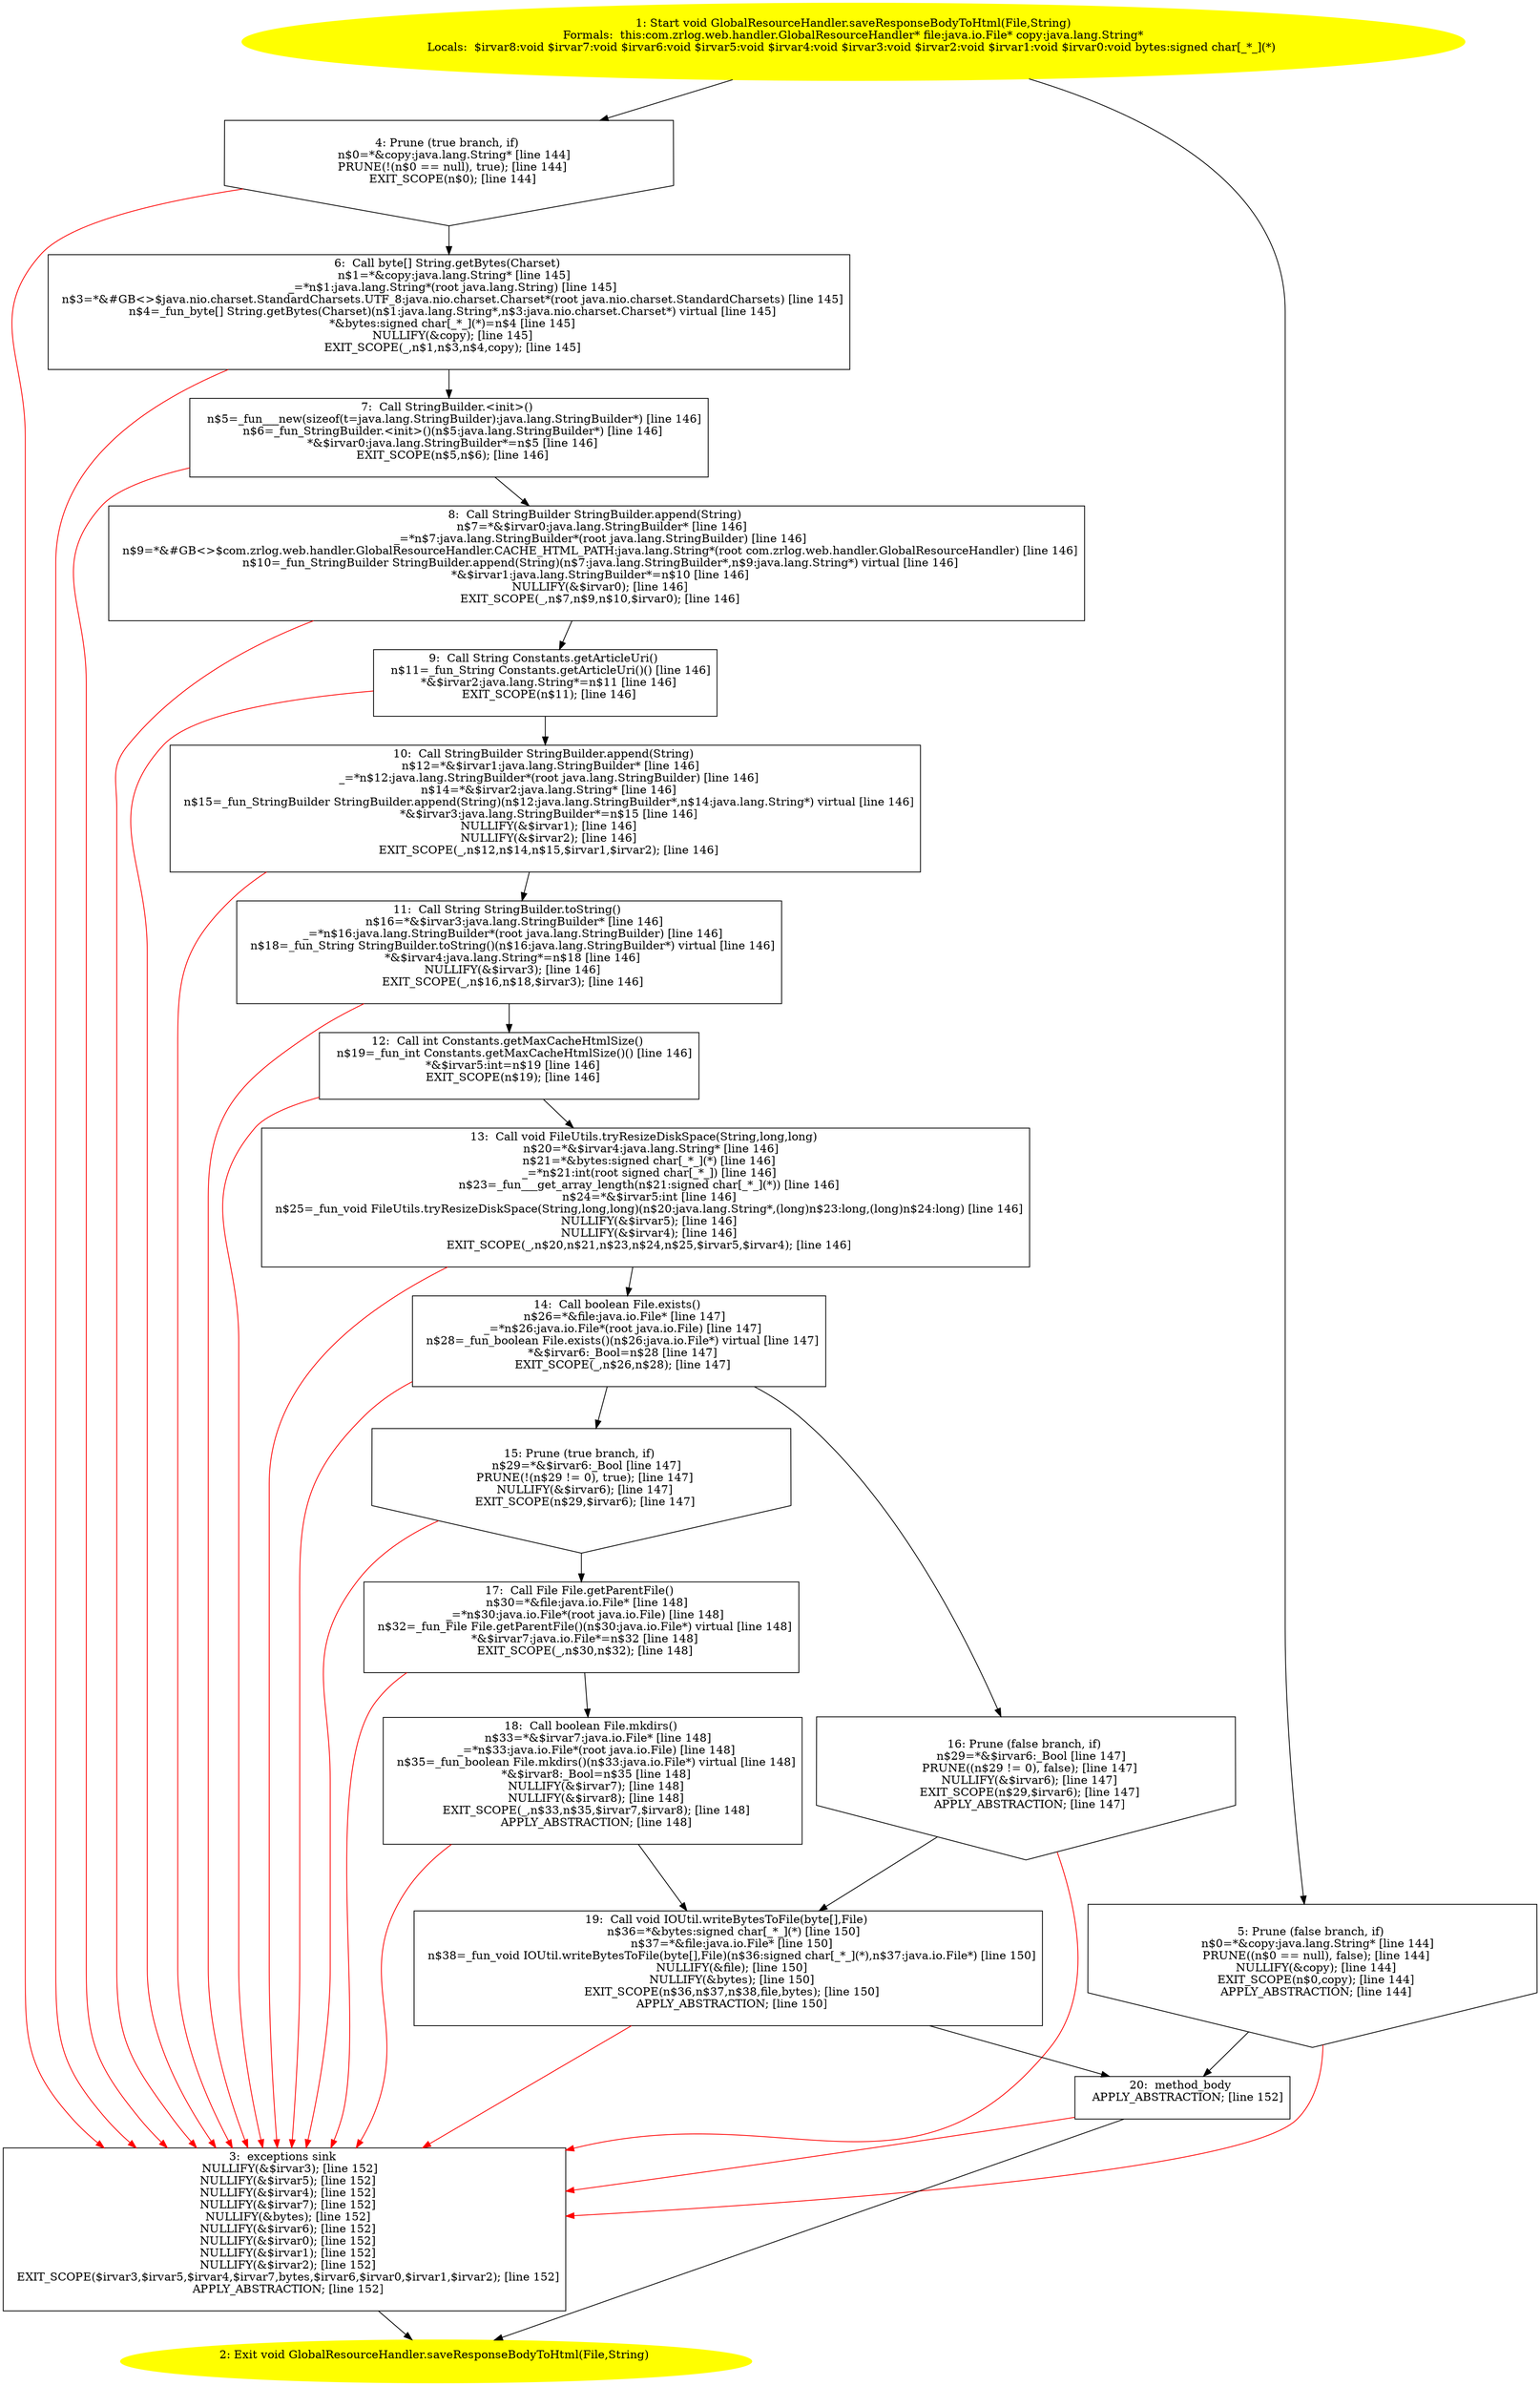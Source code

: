 /* @generated */
digraph cfg {
"com.zrlog.web.handler.GlobalResourceHandler.saveResponseBodyToHtml(java.io.File,java.lang.String):vo.1843cb0d09a92365fa5069470deabde2_1" [label="1: Start void GlobalResourceHandler.saveResponseBodyToHtml(File,String)\nFormals:  this:com.zrlog.web.handler.GlobalResourceHandler* file:java.io.File* copy:java.lang.String*\nLocals:  $irvar8:void $irvar7:void $irvar6:void $irvar5:void $irvar4:void $irvar3:void $irvar2:void $irvar1:void $irvar0:void bytes:signed char[_*_](*) \n  " color=yellow style=filled]
	

	 "com.zrlog.web.handler.GlobalResourceHandler.saveResponseBodyToHtml(java.io.File,java.lang.String):vo.1843cb0d09a92365fa5069470deabde2_1" -> "com.zrlog.web.handler.GlobalResourceHandler.saveResponseBodyToHtml(java.io.File,java.lang.String):vo.1843cb0d09a92365fa5069470deabde2_4" ;
	 "com.zrlog.web.handler.GlobalResourceHandler.saveResponseBodyToHtml(java.io.File,java.lang.String):vo.1843cb0d09a92365fa5069470deabde2_1" -> "com.zrlog.web.handler.GlobalResourceHandler.saveResponseBodyToHtml(java.io.File,java.lang.String):vo.1843cb0d09a92365fa5069470deabde2_5" ;
"com.zrlog.web.handler.GlobalResourceHandler.saveResponseBodyToHtml(java.io.File,java.lang.String):vo.1843cb0d09a92365fa5069470deabde2_2" [label="2: Exit void GlobalResourceHandler.saveResponseBodyToHtml(File,String) \n  " color=yellow style=filled]
	

"com.zrlog.web.handler.GlobalResourceHandler.saveResponseBodyToHtml(java.io.File,java.lang.String):vo.1843cb0d09a92365fa5069470deabde2_3" [label="3:  exceptions sink \n   NULLIFY(&$irvar3); [line 152]\n  NULLIFY(&$irvar5); [line 152]\n  NULLIFY(&$irvar4); [line 152]\n  NULLIFY(&$irvar7); [line 152]\n  NULLIFY(&bytes); [line 152]\n  NULLIFY(&$irvar6); [line 152]\n  NULLIFY(&$irvar0); [line 152]\n  NULLIFY(&$irvar1); [line 152]\n  NULLIFY(&$irvar2); [line 152]\n  EXIT_SCOPE($irvar3,$irvar5,$irvar4,$irvar7,bytes,$irvar6,$irvar0,$irvar1,$irvar2); [line 152]\n  APPLY_ABSTRACTION; [line 152]\n " shape="box"]
	

	 "com.zrlog.web.handler.GlobalResourceHandler.saveResponseBodyToHtml(java.io.File,java.lang.String):vo.1843cb0d09a92365fa5069470deabde2_3" -> "com.zrlog.web.handler.GlobalResourceHandler.saveResponseBodyToHtml(java.io.File,java.lang.String):vo.1843cb0d09a92365fa5069470deabde2_2" ;
"com.zrlog.web.handler.GlobalResourceHandler.saveResponseBodyToHtml(java.io.File,java.lang.String):vo.1843cb0d09a92365fa5069470deabde2_4" [label="4: Prune (true branch, if) \n   n$0=*&copy:java.lang.String* [line 144]\n  PRUNE(!(n$0 == null), true); [line 144]\n  EXIT_SCOPE(n$0); [line 144]\n " shape="invhouse"]
	

	 "com.zrlog.web.handler.GlobalResourceHandler.saveResponseBodyToHtml(java.io.File,java.lang.String):vo.1843cb0d09a92365fa5069470deabde2_4" -> "com.zrlog.web.handler.GlobalResourceHandler.saveResponseBodyToHtml(java.io.File,java.lang.String):vo.1843cb0d09a92365fa5069470deabde2_6" ;
	 "com.zrlog.web.handler.GlobalResourceHandler.saveResponseBodyToHtml(java.io.File,java.lang.String):vo.1843cb0d09a92365fa5069470deabde2_4" -> "com.zrlog.web.handler.GlobalResourceHandler.saveResponseBodyToHtml(java.io.File,java.lang.String):vo.1843cb0d09a92365fa5069470deabde2_3" [color="red" ];
"com.zrlog.web.handler.GlobalResourceHandler.saveResponseBodyToHtml(java.io.File,java.lang.String):vo.1843cb0d09a92365fa5069470deabde2_5" [label="5: Prune (false branch, if) \n   n$0=*&copy:java.lang.String* [line 144]\n  PRUNE((n$0 == null), false); [line 144]\n  NULLIFY(&copy); [line 144]\n  EXIT_SCOPE(n$0,copy); [line 144]\n  APPLY_ABSTRACTION; [line 144]\n " shape="invhouse"]
	

	 "com.zrlog.web.handler.GlobalResourceHandler.saveResponseBodyToHtml(java.io.File,java.lang.String):vo.1843cb0d09a92365fa5069470deabde2_5" -> "com.zrlog.web.handler.GlobalResourceHandler.saveResponseBodyToHtml(java.io.File,java.lang.String):vo.1843cb0d09a92365fa5069470deabde2_20" ;
	 "com.zrlog.web.handler.GlobalResourceHandler.saveResponseBodyToHtml(java.io.File,java.lang.String):vo.1843cb0d09a92365fa5069470deabde2_5" -> "com.zrlog.web.handler.GlobalResourceHandler.saveResponseBodyToHtml(java.io.File,java.lang.String):vo.1843cb0d09a92365fa5069470deabde2_3" [color="red" ];
"com.zrlog.web.handler.GlobalResourceHandler.saveResponseBodyToHtml(java.io.File,java.lang.String):vo.1843cb0d09a92365fa5069470deabde2_6" [label="6:  Call byte[] String.getBytes(Charset) \n   n$1=*&copy:java.lang.String* [line 145]\n  _=*n$1:java.lang.String*(root java.lang.String) [line 145]\n  n$3=*&#GB<>$java.nio.charset.StandardCharsets.UTF_8:java.nio.charset.Charset*(root java.nio.charset.StandardCharsets) [line 145]\n  n$4=_fun_byte[] String.getBytes(Charset)(n$1:java.lang.String*,n$3:java.nio.charset.Charset*) virtual [line 145]\n  *&bytes:signed char[_*_](*)=n$4 [line 145]\n  NULLIFY(&copy); [line 145]\n  EXIT_SCOPE(_,n$1,n$3,n$4,copy); [line 145]\n " shape="box"]
	

	 "com.zrlog.web.handler.GlobalResourceHandler.saveResponseBodyToHtml(java.io.File,java.lang.String):vo.1843cb0d09a92365fa5069470deabde2_6" -> "com.zrlog.web.handler.GlobalResourceHandler.saveResponseBodyToHtml(java.io.File,java.lang.String):vo.1843cb0d09a92365fa5069470deabde2_7" ;
	 "com.zrlog.web.handler.GlobalResourceHandler.saveResponseBodyToHtml(java.io.File,java.lang.String):vo.1843cb0d09a92365fa5069470deabde2_6" -> "com.zrlog.web.handler.GlobalResourceHandler.saveResponseBodyToHtml(java.io.File,java.lang.String):vo.1843cb0d09a92365fa5069470deabde2_3" [color="red" ];
"com.zrlog.web.handler.GlobalResourceHandler.saveResponseBodyToHtml(java.io.File,java.lang.String):vo.1843cb0d09a92365fa5069470deabde2_7" [label="7:  Call StringBuilder.<init>() \n   n$5=_fun___new(sizeof(t=java.lang.StringBuilder):java.lang.StringBuilder*) [line 146]\n  n$6=_fun_StringBuilder.<init>()(n$5:java.lang.StringBuilder*) [line 146]\n  *&$irvar0:java.lang.StringBuilder*=n$5 [line 146]\n  EXIT_SCOPE(n$5,n$6); [line 146]\n " shape="box"]
	

	 "com.zrlog.web.handler.GlobalResourceHandler.saveResponseBodyToHtml(java.io.File,java.lang.String):vo.1843cb0d09a92365fa5069470deabde2_7" -> "com.zrlog.web.handler.GlobalResourceHandler.saveResponseBodyToHtml(java.io.File,java.lang.String):vo.1843cb0d09a92365fa5069470deabde2_8" ;
	 "com.zrlog.web.handler.GlobalResourceHandler.saveResponseBodyToHtml(java.io.File,java.lang.String):vo.1843cb0d09a92365fa5069470deabde2_7" -> "com.zrlog.web.handler.GlobalResourceHandler.saveResponseBodyToHtml(java.io.File,java.lang.String):vo.1843cb0d09a92365fa5069470deabde2_3" [color="red" ];
"com.zrlog.web.handler.GlobalResourceHandler.saveResponseBodyToHtml(java.io.File,java.lang.String):vo.1843cb0d09a92365fa5069470deabde2_8" [label="8:  Call StringBuilder StringBuilder.append(String) \n   n$7=*&$irvar0:java.lang.StringBuilder* [line 146]\n  _=*n$7:java.lang.StringBuilder*(root java.lang.StringBuilder) [line 146]\n  n$9=*&#GB<>$com.zrlog.web.handler.GlobalResourceHandler.CACHE_HTML_PATH:java.lang.String*(root com.zrlog.web.handler.GlobalResourceHandler) [line 146]\n  n$10=_fun_StringBuilder StringBuilder.append(String)(n$7:java.lang.StringBuilder*,n$9:java.lang.String*) virtual [line 146]\n  *&$irvar1:java.lang.StringBuilder*=n$10 [line 146]\n  NULLIFY(&$irvar0); [line 146]\n  EXIT_SCOPE(_,n$7,n$9,n$10,$irvar0); [line 146]\n " shape="box"]
	

	 "com.zrlog.web.handler.GlobalResourceHandler.saveResponseBodyToHtml(java.io.File,java.lang.String):vo.1843cb0d09a92365fa5069470deabde2_8" -> "com.zrlog.web.handler.GlobalResourceHandler.saveResponseBodyToHtml(java.io.File,java.lang.String):vo.1843cb0d09a92365fa5069470deabde2_9" ;
	 "com.zrlog.web.handler.GlobalResourceHandler.saveResponseBodyToHtml(java.io.File,java.lang.String):vo.1843cb0d09a92365fa5069470deabde2_8" -> "com.zrlog.web.handler.GlobalResourceHandler.saveResponseBodyToHtml(java.io.File,java.lang.String):vo.1843cb0d09a92365fa5069470deabde2_3" [color="red" ];
"com.zrlog.web.handler.GlobalResourceHandler.saveResponseBodyToHtml(java.io.File,java.lang.String):vo.1843cb0d09a92365fa5069470deabde2_9" [label="9:  Call String Constants.getArticleUri() \n   n$11=_fun_String Constants.getArticleUri()() [line 146]\n  *&$irvar2:java.lang.String*=n$11 [line 146]\n  EXIT_SCOPE(n$11); [line 146]\n " shape="box"]
	

	 "com.zrlog.web.handler.GlobalResourceHandler.saveResponseBodyToHtml(java.io.File,java.lang.String):vo.1843cb0d09a92365fa5069470deabde2_9" -> "com.zrlog.web.handler.GlobalResourceHandler.saveResponseBodyToHtml(java.io.File,java.lang.String):vo.1843cb0d09a92365fa5069470deabde2_10" ;
	 "com.zrlog.web.handler.GlobalResourceHandler.saveResponseBodyToHtml(java.io.File,java.lang.String):vo.1843cb0d09a92365fa5069470deabde2_9" -> "com.zrlog.web.handler.GlobalResourceHandler.saveResponseBodyToHtml(java.io.File,java.lang.String):vo.1843cb0d09a92365fa5069470deabde2_3" [color="red" ];
"com.zrlog.web.handler.GlobalResourceHandler.saveResponseBodyToHtml(java.io.File,java.lang.String):vo.1843cb0d09a92365fa5069470deabde2_10" [label="10:  Call StringBuilder StringBuilder.append(String) \n   n$12=*&$irvar1:java.lang.StringBuilder* [line 146]\n  _=*n$12:java.lang.StringBuilder*(root java.lang.StringBuilder) [line 146]\n  n$14=*&$irvar2:java.lang.String* [line 146]\n  n$15=_fun_StringBuilder StringBuilder.append(String)(n$12:java.lang.StringBuilder*,n$14:java.lang.String*) virtual [line 146]\n  *&$irvar3:java.lang.StringBuilder*=n$15 [line 146]\n  NULLIFY(&$irvar1); [line 146]\n  NULLIFY(&$irvar2); [line 146]\n  EXIT_SCOPE(_,n$12,n$14,n$15,$irvar1,$irvar2); [line 146]\n " shape="box"]
	

	 "com.zrlog.web.handler.GlobalResourceHandler.saveResponseBodyToHtml(java.io.File,java.lang.String):vo.1843cb0d09a92365fa5069470deabde2_10" -> "com.zrlog.web.handler.GlobalResourceHandler.saveResponseBodyToHtml(java.io.File,java.lang.String):vo.1843cb0d09a92365fa5069470deabde2_11" ;
	 "com.zrlog.web.handler.GlobalResourceHandler.saveResponseBodyToHtml(java.io.File,java.lang.String):vo.1843cb0d09a92365fa5069470deabde2_10" -> "com.zrlog.web.handler.GlobalResourceHandler.saveResponseBodyToHtml(java.io.File,java.lang.String):vo.1843cb0d09a92365fa5069470deabde2_3" [color="red" ];
"com.zrlog.web.handler.GlobalResourceHandler.saveResponseBodyToHtml(java.io.File,java.lang.String):vo.1843cb0d09a92365fa5069470deabde2_11" [label="11:  Call String StringBuilder.toString() \n   n$16=*&$irvar3:java.lang.StringBuilder* [line 146]\n  _=*n$16:java.lang.StringBuilder*(root java.lang.StringBuilder) [line 146]\n  n$18=_fun_String StringBuilder.toString()(n$16:java.lang.StringBuilder*) virtual [line 146]\n  *&$irvar4:java.lang.String*=n$18 [line 146]\n  NULLIFY(&$irvar3); [line 146]\n  EXIT_SCOPE(_,n$16,n$18,$irvar3); [line 146]\n " shape="box"]
	

	 "com.zrlog.web.handler.GlobalResourceHandler.saveResponseBodyToHtml(java.io.File,java.lang.String):vo.1843cb0d09a92365fa5069470deabde2_11" -> "com.zrlog.web.handler.GlobalResourceHandler.saveResponseBodyToHtml(java.io.File,java.lang.String):vo.1843cb0d09a92365fa5069470deabde2_12" ;
	 "com.zrlog.web.handler.GlobalResourceHandler.saveResponseBodyToHtml(java.io.File,java.lang.String):vo.1843cb0d09a92365fa5069470deabde2_11" -> "com.zrlog.web.handler.GlobalResourceHandler.saveResponseBodyToHtml(java.io.File,java.lang.String):vo.1843cb0d09a92365fa5069470deabde2_3" [color="red" ];
"com.zrlog.web.handler.GlobalResourceHandler.saveResponseBodyToHtml(java.io.File,java.lang.String):vo.1843cb0d09a92365fa5069470deabde2_12" [label="12:  Call int Constants.getMaxCacheHtmlSize() \n   n$19=_fun_int Constants.getMaxCacheHtmlSize()() [line 146]\n  *&$irvar5:int=n$19 [line 146]\n  EXIT_SCOPE(n$19); [line 146]\n " shape="box"]
	

	 "com.zrlog.web.handler.GlobalResourceHandler.saveResponseBodyToHtml(java.io.File,java.lang.String):vo.1843cb0d09a92365fa5069470deabde2_12" -> "com.zrlog.web.handler.GlobalResourceHandler.saveResponseBodyToHtml(java.io.File,java.lang.String):vo.1843cb0d09a92365fa5069470deabde2_13" ;
	 "com.zrlog.web.handler.GlobalResourceHandler.saveResponseBodyToHtml(java.io.File,java.lang.String):vo.1843cb0d09a92365fa5069470deabde2_12" -> "com.zrlog.web.handler.GlobalResourceHandler.saveResponseBodyToHtml(java.io.File,java.lang.String):vo.1843cb0d09a92365fa5069470deabde2_3" [color="red" ];
"com.zrlog.web.handler.GlobalResourceHandler.saveResponseBodyToHtml(java.io.File,java.lang.String):vo.1843cb0d09a92365fa5069470deabde2_13" [label="13:  Call void FileUtils.tryResizeDiskSpace(String,long,long) \n   n$20=*&$irvar4:java.lang.String* [line 146]\n  n$21=*&bytes:signed char[_*_](*) [line 146]\n  _=*n$21:int(root signed char[_*_]) [line 146]\n  n$23=_fun___get_array_length(n$21:signed char[_*_](*)) [line 146]\n  n$24=*&$irvar5:int [line 146]\n  n$25=_fun_void FileUtils.tryResizeDiskSpace(String,long,long)(n$20:java.lang.String*,(long)n$23:long,(long)n$24:long) [line 146]\n  NULLIFY(&$irvar5); [line 146]\n  NULLIFY(&$irvar4); [line 146]\n  EXIT_SCOPE(_,n$20,n$21,n$23,n$24,n$25,$irvar5,$irvar4); [line 146]\n " shape="box"]
	

	 "com.zrlog.web.handler.GlobalResourceHandler.saveResponseBodyToHtml(java.io.File,java.lang.String):vo.1843cb0d09a92365fa5069470deabde2_13" -> "com.zrlog.web.handler.GlobalResourceHandler.saveResponseBodyToHtml(java.io.File,java.lang.String):vo.1843cb0d09a92365fa5069470deabde2_14" ;
	 "com.zrlog.web.handler.GlobalResourceHandler.saveResponseBodyToHtml(java.io.File,java.lang.String):vo.1843cb0d09a92365fa5069470deabde2_13" -> "com.zrlog.web.handler.GlobalResourceHandler.saveResponseBodyToHtml(java.io.File,java.lang.String):vo.1843cb0d09a92365fa5069470deabde2_3" [color="red" ];
"com.zrlog.web.handler.GlobalResourceHandler.saveResponseBodyToHtml(java.io.File,java.lang.String):vo.1843cb0d09a92365fa5069470deabde2_14" [label="14:  Call boolean File.exists() \n   n$26=*&file:java.io.File* [line 147]\n  _=*n$26:java.io.File*(root java.io.File) [line 147]\n  n$28=_fun_boolean File.exists()(n$26:java.io.File*) virtual [line 147]\n  *&$irvar6:_Bool=n$28 [line 147]\n  EXIT_SCOPE(_,n$26,n$28); [line 147]\n " shape="box"]
	

	 "com.zrlog.web.handler.GlobalResourceHandler.saveResponseBodyToHtml(java.io.File,java.lang.String):vo.1843cb0d09a92365fa5069470deabde2_14" -> "com.zrlog.web.handler.GlobalResourceHandler.saveResponseBodyToHtml(java.io.File,java.lang.String):vo.1843cb0d09a92365fa5069470deabde2_15" ;
	 "com.zrlog.web.handler.GlobalResourceHandler.saveResponseBodyToHtml(java.io.File,java.lang.String):vo.1843cb0d09a92365fa5069470deabde2_14" -> "com.zrlog.web.handler.GlobalResourceHandler.saveResponseBodyToHtml(java.io.File,java.lang.String):vo.1843cb0d09a92365fa5069470deabde2_16" ;
	 "com.zrlog.web.handler.GlobalResourceHandler.saveResponseBodyToHtml(java.io.File,java.lang.String):vo.1843cb0d09a92365fa5069470deabde2_14" -> "com.zrlog.web.handler.GlobalResourceHandler.saveResponseBodyToHtml(java.io.File,java.lang.String):vo.1843cb0d09a92365fa5069470deabde2_3" [color="red" ];
"com.zrlog.web.handler.GlobalResourceHandler.saveResponseBodyToHtml(java.io.File,java.lang.String):vo.1843cb0d09a92365fa5069470deabde2_15" [label="15: Prune (true branch, if) \n   n$29=*&$irvar6:_Bool [line 147]\n  PRUNE(!(n$29 != 0), true); [line 147]\n  NULLIFY(&$irvar6); [line 147]\n  EXIT_SCOPE(n$29,$irvar6); [line 147]\n " shape="invhouse"]
	

	 "com.zrlog.web.handler.GlobalResourceHandler.saveResponseBodyToHtml(java.io.File,java.lang.String):vo.1843cb0d09a92365fa5069470deabde2_15" -> "com.zrlog.web.handler.GlobalResourceHandler.saveResponseBodyToHtml(java.io.File,java.lang.String):vo.1843cb0d09a92365fa5069470deabde2_17" ;
	 "com.zrlog.web.handler.GlobalResourceHandler.saveResponseBodyToHtml(java.io.File,java.lang.String):vo.1843cb0d09a92365fa5069470deabde2_15" -> "com.zrlog.web.handler.GlobalResourceHandler.saveResponseBodyToHtml(java.io.File,java.lang.String):vo.1843cb0d09a92365fa5069470deabde2_3" [color="red" ];
"com.zrlog.web.handler.GlobalResourceHandler.saveResponseBodyToHtml(java.io.File,java.lang.String):vo.1843cb0d09a92365fa5069470deabde2_16" [label="16: Prune (false branch, if) \n   n$29=*&$irvar6:_Bool [line 147]\n  PRUNE((n$29 != 0), false); [line 147]\n  NULLIFY(&$irvar6); [line 147]\n  EXIT_SCOPE(n$29,$irvar6); [line 147]\n  APPLY_ABSTRACTION; [line 147]\n " shape="invhouse"]
	

	 "com.zrlog.web.handler.GlobalResourceHandler.saveResponseBodyToHtml(java.io.File,java.lang.String):vo.1843cb0d09a92365fa5069470deabde2_16" -> "com.zrlog.web.handler.GlobalResourceHandler.saveResponseBodyToHtml(java.io.File,java.lang.String):vo.1843cb0d09a92365fa5069470deabde2_19" ;
	 "com.zrlog.web.handler.GlobalResourceHandler.saveResponseBodyToHtml(java.io.File,java.lang.String):vo.1843cb0d09a92365fa5069470deabde2_16" -> "com.zrlog.web.handler.GlobalResourceHandler.saveResponseBodyToHtml(java.io.File,java.lang.String):vo.1843cb0d09a92365fa5069470deabde2_3" [color="red" ];
"com.zrlog.web.handler.GlobalResourceHandler.saveResponseBodyToHtml(java.io.File,java.lang.String):vo.1843cb0d09a92365fa5069470deabde2_17" [label="17:  Call File File.getParentFile() \n   n$30=*&file:java.io.File* [line 148]\n  _=*n$30:java.io.File*(root java.io.File) [line 148]\n  n$32=_fun_File File.getParentFile()(n$30:java.io.File*) virtual [line 148]\n  *&$irvar7:java.io.File*=n$32 [line 148]\n  EXIT_SCOPE(_,n$30,n$32); [line 148]\n " shape="box"]
	

	 "com.zrlog.web.handler.GlobalResourceHandler.saveResponseBodyToHtml(java.io.File,java.lang.String):vo.1843cb0d09a92365fa5069470deabde2_17" -> "com.zrlog.web.handler.GlobalResourceHandler.saveResponseBodyToHtml(java.io.File,java.lang.String):vo.1843cb0d09a92365fa5069470deabde2_18" ;
	 "com.zrlog.web.handler.GlobalResourceHandler.saveResponseBodyToHtml(java.io.File,java.lang.String):vo.1843cb0d09a92365fa5069470deabde2_17" -> "com.zrlog.web.handler.GlobalResourceHandler.saveResponseBodyToHtml(java.io.File,java.lang.String):vo.1843cb0d09a92365fa5069470deabde2_3" [color="red" ];
"com.zrlog.web.handler.GlobalResourceHandler.saveResponseBodyToHtml(java.io.File,java.lang.String):vo.1843cb0d09a92365fa5069470deabde2_18" [label="18:  Call boolean File.mkdirs() \n   n$33=*&$irvar7:java.io.File* [line 148]\n  _=*n$33:java.io.File*(root java.io.File) [line 148]\n  n$35=_fun_boolean File.mkdirs()(n$33:java.io.File*) virtual [line 148]\n  *&$irvar8:_Bool=n$35 [line 148]\n  NULLIFY(&$irvar7); [line 148]\n  NULLIFY(&$irvar8); [line 148]\n  EXIT_SCOPE(_,n$33,n$35,$irvar7,$irvar8); [line 148]\n  APPLY_ABSTRACTION; [line 148]\n " shape="box"]
	

	 "com.zrlog.web.handler.GlobalResourceHandler.saveResponseBodyToHtml(java.io.File,java.lang.String):vo.1843cb0d09a92365fa5069470deabde2_18" -> "com.zrlog.web.handler.GlobalResourceHandler.saveResponseBodyToHtml(java.io.File,java.lang.String):vo.1843cb0d09a92365fa5069470deabde2_19" ;
	 "com.zrlog.web.handler.GlobalResourceHandler.saveResponseBodyToHtml(java.io.File,java.lang.String):vo.1843cb0d09a92365fa5069470deabde2_18" -> "com.zrlog.web.handler.GlobalResourceHandler.saveResponseBodyToHtml(java.io.File,java.lang.String):vo.1843cb0d09a92365fa5069470deabde2_3" [color="red" ];
"com.zrlog.web.handler.GlobalResourceHandler.saveResponseBodyToHtml(java.io.File,java.lang.String):vo.1843cb0d09a92365fa5069470deabde2_19" [label="19:  Call void IOUtil.writeBytesToFile(byte[],File) \n   n$36=*&bytes:signed char[_*_](*) [line 150]\n  n$37=*&file:java.io.File* [line 150]\n  n$38=_fun_void IOUtil.writeBytesToFile(byte[],File)(n$36:signed char[_*_](*),n$37:java.io.File*) [line 150]\n  NULLIFY(&file); [line 150]\n  NULLIFY(&bytes); [line 150]\n  EXIT_SCOPE(n$36,n$37,n$38,file,bytes); [line 150]\n  APPLY_ABSTRACTION; [line 150]\n " shape="box"]
	

	 "com.zrlog.web.handler.GlobalResourceHandler.saveResponseBodyToHtml(java.io.File,java.lang.String):vo.1843cb0d09a92365fa5069470deabde2_19" -> "com.zrlog.web.handler.GlobalResourceHandler.saveResponseBodyToHtml(java.io.File,java.lang.String):vo.1843cb0d09a92365fa5069470deabde2_20" ;
	 "com.zrlog.web.handler.GlobalResourceHandler.saveResponseBodyToHtml(java.io.File,java.lang.String):vo.1843cb0d09a92365fa5069470deabde2_19" -> "com.zrlog.web.handler.GlobalResourceHandler.saveResponseBodyToHtml(java.io.File,java.lang.String):vo.1843cb0d09a92365fa5069470deabde2_3" [color="red" ];
"com.zrlog.web.handler.GlobalResourceHandler.saveResponseBodyToHtml(java.io.File,java.lang.String):vo.1843cb0d09a92365fa5069470deabde2_20" [label="20:  method_body \n   APPLY_ABSTRACTION; [line 152]\n " shape="box"]
	

	 "com.zrlog.web.handler.GlobalResourceHandler.saveResponseBodyToHtml(java.io.File,java.lang.String):vo.1843cb0d09a92365fa5069470deabde2_20" -> "com.zrlog.web.handler.GlobalResourceHandler.saveResponseBodyToHtml(java.io.File,java.lang.String):vo.1843cb0d09a92365fa5069470deabde2_2" ;
	 "com.zrlog.web.handler.GlobalResourceHandler.saveResponseBodyToHtml(java.io.File,java.lang.String):vo.1843cb0d09a92365fa5069470deabde2_20" -> "com.zrlog.web.handler.GlobalResourceHandler.saveResponseBodyToHtml(java.io.File,java.lang.String):vo.1843cb0d09a92365fa5069470deabde2_3" [color="red" ];
}
